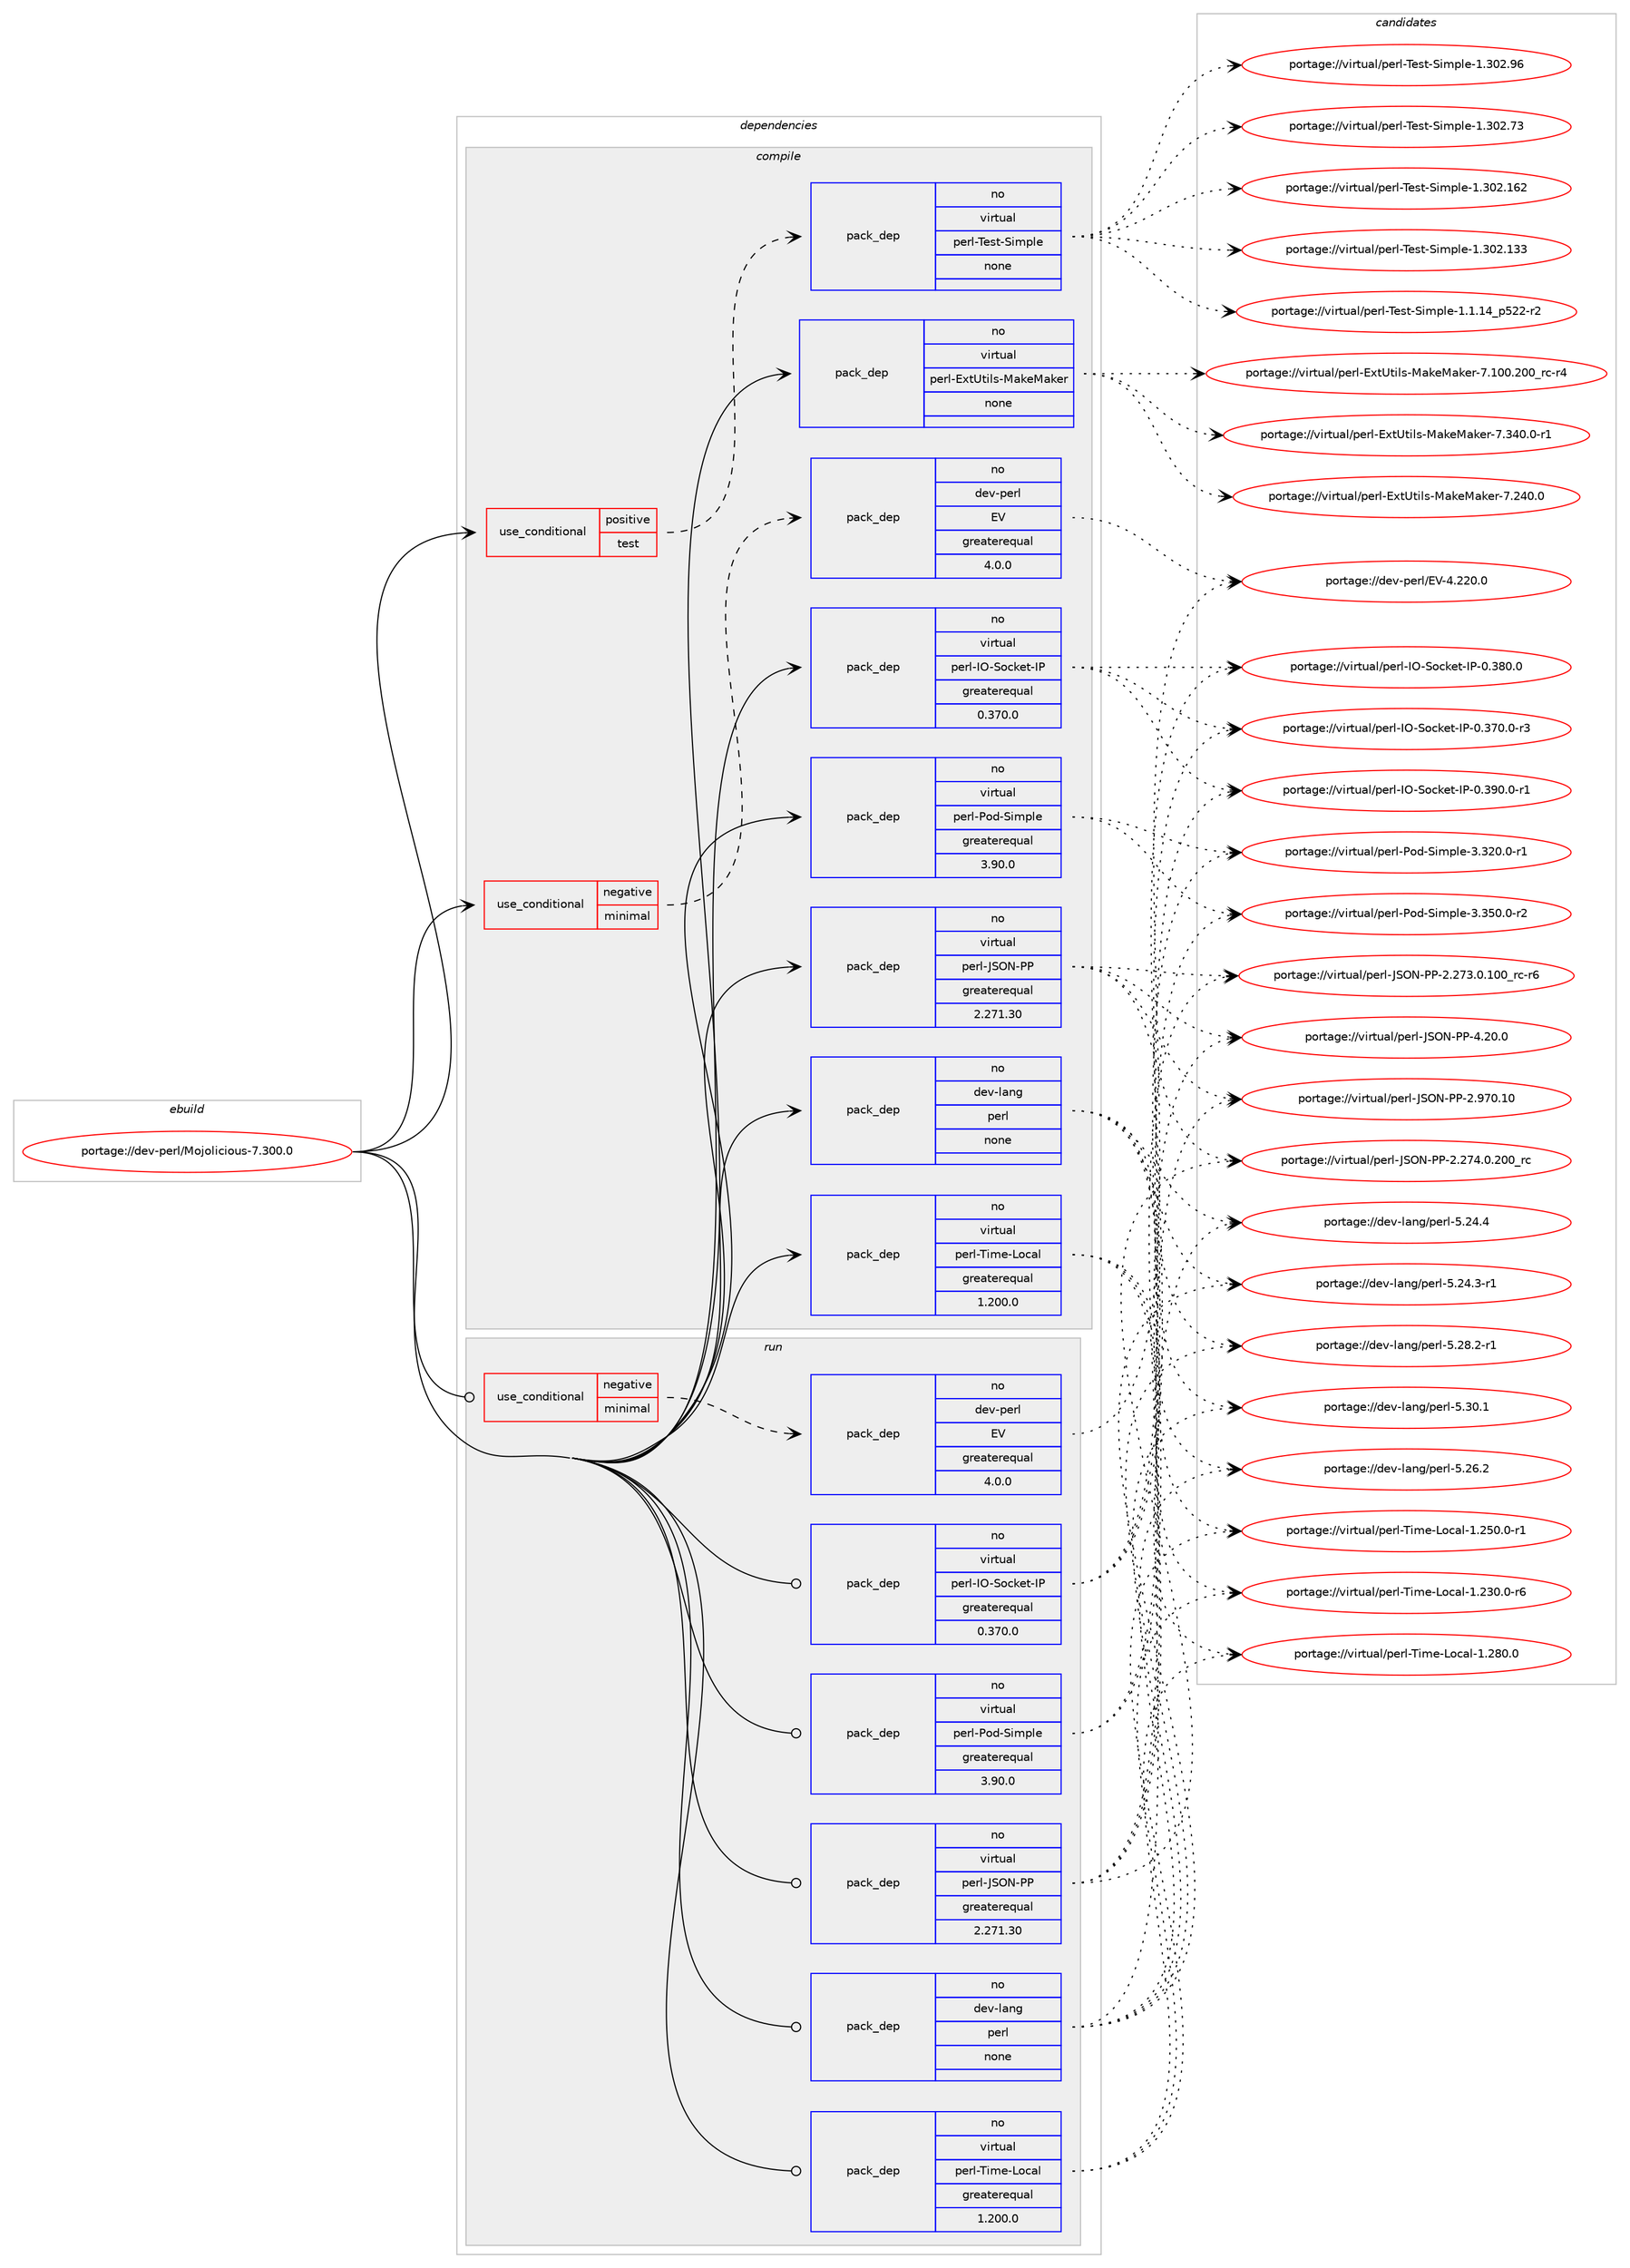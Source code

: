 digraph prolog {

# *************
# Graph options
# *************

newrank=true;
concentrate=true;
compound=true;
graph [rankdir=LR,fontname=Helvetica,fontsize=10,ranksep=1.5];#, ranksep=2.5, nodesep=0.2];
edge  [arrowhead=vee];
node  [fontname=Helvetica,fontsize=10];

# **********
# The ebuild
# **********

subgraph cluster_leftcol {
color=gray;
label=<<i>ebuild</i>>;
id [label="portage://dev-perl/Mojolicious-7.300.0", color=red, width=4, href="../dev-perl/Mojolicious-7.300.0.svg"];
}

# ****************
# The dependencies
# ****************

subgraph cluster_midcol {
color=gray;
label=<<i>dependencies</i>>;
subgraph cluster_compile {
fillcolor="#eeeeee";
style=filled;
label=<<i>compile</i>>;
subgraph cond121862 {
dependency488843 [label=<<TABLE BORDER="0" CELLBORDER="1" CELLSPACING="0" CELLPADDING="4"><TR><TD ROWSPAN="3" CELLPADDING="10">use_conditional</TD></TR><TR><TD>negative</TD></TR><TR><TD>minimal</TD></TR></TABLE>>, shape=none, color=red];
subgraph pack361903 {
dependency488844 [label=<<TABLE BORDER="0" CELLBORDER="1" CELLSPACING="0" CELLPADDING="4" WIDTH="220"><TR><TD ROWSPAN="6" CELLPADDING="30">pack_dep</TD></TR><TR><TD WIDTH="110">no</TD></TR><TR><TD>dev-perl</TD></TR><TR><TD>EV</TD></TR><TR><TD>greaterequal</TD></TR><TR><TD>4.0.0</TD></TR></TABLE>>, shape=none, color=blue];
}
dependency488843:e -> dependency488844:w [weight=20,style="dashed",arrowhead="vee"];
}
id:e -> dependency488843:w [weight=20,style="solid",arrowhead="vee"];
subgraph cond121863 {
dependency488845 [label=<<TABLE BORDER="0" CELLBORDER="1" CELLSPACING="0" CELLPADDING="4"><TR><TD ROWSPAN="3" CELLPADDING="10">use_conditional</TD></TR><TR><TD>positive</TD></TR><TR><TD>test</TD></TR></TABLE>>, shape=none, color=red];
subgraph pack361904 {
dependency488846 [label=<<TABLE BORDER="0" CELLBORDER="1" CELLSPACING="0" CELLPADDING="4" WIDTH="220"><TR><TD ROWSPAN="6" CELLPADDING="30">pack_dep</TD></TR><TR><TD WIDTH="110">no</TD></TR><TR><TD>virtual</TD></TR><TR><TD>perl-Test-Simple</TD></TR><TR><TD>none</TD></TR><TR><TD></TD></TR></TABLE>>, shape=none, color=blue];
}
dependency488845:e -> dependency488846:w [weight=20,style="dashed",arrowhead="vee"];
}
id:e -> dependency488845:w [weight=20,style="solid",arrowhead="vee"];
subgraph pack361905 {
dependency488847 [label=<<TABLE BORDER="0" CELLBORDER="1" CELLSPACING="0" CELLPADDING="4" WIDTH="220"><TR><TD ROWSPAN="6" CELLPADDING="30">pack_dep</TD></TR><TR><TD WIDTH="110">no</TD></TR><TR><TD>dev-lang</TD></TR><TR><TD>perl</TD></TR><TR><TD>none</TD></TR><TR><TD></TD></TR></TABLE>>, shape=none, color=blue];
}
id:e -> dependency488847:w [weight=20,style="solid",arrowhead="vee"];
subgraph pack361906 {
dependency488848 [label=<<TABLE BORDER="0" CELLBORDER="1" CELLSPACING="0" CELLPADDING="4" WIDTH="220"><TR><TD ROWSPAN="6" CELLPADDING="30">pack_dep</TD></TR><TR><TD WIDTH="110">no</TD></TR><TR><TD>virtual</TD></TR><TR><TD>perl-ExtUtils-MakeMaker</TD></TR><TR><TD>none</TD></TR><TR><TD></TD></TR></TABLE>>, shape=none, color=blue];
}
id:e -> dependency488848:w [weight=20,style="solid",arrowhead="vee"];
subgraph pack361907 {
dependency488849 [label=<<TABLE BORDER="0" CELLBORDER="1" CELLSPACING="0" CELLPADDING="4" WIDTH="220"><TR><TD ROWSPAN="6" CELLPADDING="30">pack_dep</TD></TR><TR><TD WIDTH="110">no</TD></TR><TR><TD>virtual</TD></TR><TR><TD>perl-IO-Socket-IP</TD></TR><TR><TD>greaterequal</TD></TR><TR><TD>0.370.0</TD></TR></TABLE>>, shape=none, color=blue];
}
id:e -> dependency488849:w [weight=20,style="solid",arrowhead="vee"];
subgraph pack361908 {
dependency488850 [label=<<TABLE BORDER="0" CELLBORDER="1" CELLSPACING="0" CELLPADDING="4" WIDTH="220"><TR><TD ROWSPAN="6" CELLPADDING="30">pack_dep</TD></TR><TR><TD WIDTH="110">no</TD></TR><TR><TD>virtual</TD></TR><TR><TD>perl-JSON-PP</TD></TR><TR><TD>greaterequal</TD></TR><TR><TD>2.271.30</TD></TR></TABLE>>, shape=none, color=blue];
}
id:e -> dependency488850:w [weight=20,style="solid",arrowhead="vee"];
subgraph pack361909 {
dependency488851 [label=<<TABLE BORDER="0" CELLBORDER="1" CELLSPACING="0" CELLPADDING="4" WIDTH="220"><TR><TD ROWSPAN="6" CELLPADDING="30">pack_dep</TD></TR><TR><TD WIDTH="110">no</TD></TR><TR><TD>virtual</TD></TR><TR><TD>perl-Pod-Simple</TD></TR><TR><TD>greaterequal</TD></TR><TR><TD>3.90.0</TD></TR></TABLE>>, shape=none, color=blue];
}
id:e -> dependency488851:w [weight=20,style="solid",arrowhead="vee"];
subgraph pack361910 {
dependency488852 [label=<<TABLE BORDER="0" CELLBORDER="1" CELLSPACING="0" CELLPADDING="4" WIDTH="220"><TR><TD ROWSPAN="6" CELLPADDING="30">pack_dep</TD></TR><TR><TD WIDTH="110">no</TD></TR><TR><TD>virtual</TD></TR><TR><TD>perl-Time-Local</TD></TR><TR><TD>greaterequal</TD></TR><TR><TD>1.200.0</TD></TR></TABLE>>, shape=none, color=blue];
}
id:e -> dependency488852:w [weight=20,style="solid",arrowhead="vee"];
}
subgraph cluster_compileandrun {
fillcolor="#eeeeee";
style=filled;
label=<<i>compile and run</i>>;
}
subgraph cluster_run {
fillcolor="#eeeeee";
style=filled;
label=<<i>run</i>>;
subgraph cond121864 {
dependency488853 [label=<<TABLE BORDER="0" CELLBORDER="1" CELLSPACING="0" CELLPADDING="4"><TR><TD ROWSPAN="3" CELLPADDING="10">use_conditional</TD></TR><TR><TD>negative</TD></TR><TR><TD>minimal</TD></TR></TABLE>>, shape=none, color=red];
subgraph pack361911 {
dependency488854 [label=<<TABLE BORDER="0" CELLBORDER="1" CELLSPACING="0" CELLPADDING="4" WIDTH="220"><TR><TD ROWSPAN="6" CELLPADDING="30">pack_dep</TD></TR><TR><TD WIDTH="110">no</TD></TR><TR><TD>dev-perl</TD></TR><TR><TD>EV</TD></TR><TR><TD>greaterequal</TD></TR><TR><TD>4.0.0</TD></TR></TABLE>>, shape=none, color=blue];
}
dependency488853:e -> dependency488854:w [weight=20,style="dashed",arrowhead="vee"];
}
id:e -> dependency488853:w [weight=20,style="solid",arrowhead="odot"];
subgraph pack361912 {
dependency488855 [label=<<TABLE BORDER="0" CELLBORDER="1" CELLSPACING="0" CELLPADDING="4" WIDTH="220"><TR><TD ROWSPAN="6" CELLPADDING="30">pack_dep</TD></TR><TR><TD WIDTH="110">no</TD></TR><TR><TD>dev-lang</TD></TR><TR><TD>perl</TD></TR><TR><TD>none</TD></TR><TR><TD></TD></TR></TABLE>>, shape=none, color=blue];
}
id:e -> dependency488855:w [weight=20,style="solid",arrowhead="odot"];
subgraph pack361913 {
dependency488856 [label=<<TABLE BORDER="0" CELLBORDER="1" CELLSPACING="0" CELLPADDING="4" WIDTH="220"><TR><TD ROWSPAN="6" CELLPADDING="30">pack_dep</TD></TR><TR><TD WIDTH="110">no</TD></TR><TR><TD>virtual</TD></TR><TR><TD>perl-IO-Socket-IP</TD></TR><TR><TD>greaterequal</TD></TR><TR><TD>0.370.0</TD></TR></TABLE>>, shape=none, color=blue];
}
id:e -> dependency488856:w [weight=20,style="solid",arrowhead="odot"];
subgraph pack361914 {
dependency488857 [label=<<TABLE BORDER="0" CELLBORDER="1" CELLSPACING="0" CELLPADDING="4" WIDTH="220"><TR><TD ROWSPAN="6" CELLPADDING="30">pack_dep</TD></TR><TR><TD WIDTH="110">no</TD></TR><TR><TD>virtual</TD></TR><TR><TD>perl-JSON-PP</TD></TR><TR><TD>greaterequal</TD></TR><TR><TD>2.271.30</TD></TR></TABLE>>, shape=none, color=blue];
}
id:e -> dependency488857:w [weight=20,style="solid",arrowhead="odot"];
subgraph pack361915 {
dependency488858 [label=<<TABLE BORDER="0" CELLBORDER="1" CELLSPACING="0" CELLPADDING="4" WIDTH="220"><TR><TD ROWSPAN="6" CELLPADDING="30">pack_dep</TD></TR><TR><TD WIDTH="110">no</TD></TR><TR><TD>virtual</TD></TR><TR><TD>perl-Pod-Simple</TD></TR><TR><TD>greaterequal</TD></TR><TR><TD>3.90.0</TD></TR></TABLE>>, shape=none, color=blue];
}
id:e -> dependency488858:w [weight=20,style="solid",arrowhead="odot"];
subgraph pack361916 {
dependency488859 [label=<<TABLE BORDER="0" CELLBORDER="1" CELLSPACING="0" CELLPADDING="4" WIDTH="220"><TR><TD ROWSPAN="6" CELLPADDING="30">pack_dep</TD></TR><TR><TD WIDTH="110">no</TD></TR><TR><TD>virtual</TD></TR><TR><TD>perl-Time-Local</TD></TR><TR><TD>greaterequal</TD></TR><TR><TD>1.200.0</TD></TR></TABLE>>, shape=none, color=blue];
}
id:e -> dependency488859:w [weight=20,style="solid",arrowhead="odot"];
}
}

# **************
# The candidates
# **************

subgraph cluster_choices {
rank=same;
color=gray;
label=<<i>candidates</i>>;

subgraph choice361903 {
color=black;
nodesep=1;
choice100101118451121011141084769864552465050484648 [label="portage://dev-perl/EV-4.220.0", color=red, width=4,href="../dev-perl/EV-4.220.0.svg"];
dependency488844:e -> choice100101118451121011141084769864552465050484648:w [style=dotted,weight="100"];
}
subgraph choice361904 {
color=black;
nodesep=1;
choice118105114116117971084711210111410845841011151164583105109112108101454946514850465754 [label="portage://virtual/perl-Test-Simple-1.302.96", color=red, width=4,href="../virtual/perl-Test-Simple-1.302.96.svg"];
choice118105114116117971084711210111410845841011151164583105109112108101454946514850465551 [label="portage://virtual/perl-Test-Simple-1.302.73", color=red, width=4,href="../virtual/perl-Test-Simple-1.302.73.svg"];
choice11810511411611797108471121011141084584101115116458310510911210810145494651485046495450 [label="portage://virtual/perl-Test-Simple-1.302.162", color=red, width=4,href="../virtual/perl-Test-Simple-1.302.162.svg"];
choice11810511411611797108471121011141084584101115116458310510911210810145494651485046495151 [label="portage://virtual/perl-Test-Simple-1.302.133", color=red, width=4,href="../virtual/perl-Test-Simple-1.302.133.svg"];
choice11810511411611797108471121011141084584101115116458310510911210810145494649464952951125350504511450 [label="portage://virtual/perl-Test-Simple-1.1.14_p522-r2", color=red, width=4,href="../virtual/perl-Test-Simple-1.1.14_p522-r2.svg"];
dependency488846:e -> choice118105114116117971084711210111410845841011151164583105109112108101454946514850465754:w [style=dotted,weight="100"];
dependency488846:e -> choice118105114116117971084711210111410845841011151164583105109112108101454946514850465551:w [style=dotted,weight="100"];
dependency488846:e -> choice11810511411611797108471121011141084584101115116458310510911210810145494651485046495450:w [style=dotted,weight="100"];
dependency488846:e -> choice11810511411611797108471121011141084584101115116458310510911210810145494651485046495151:w [style=dotted,weight="100"];
dependency488846:e -> choice11810511411611797108471121011141084584101115116458310510911210810145494649464952951125350504511450:w [style=dotted,weight="100"];
}
subgraph choice361905 {
color=black;
nodesep=1;
choice10010111845108971101034711210111410845534651484649 [label="portage://dev-lang/perl-5.30.1", color=red, width=4,href="../dev-lang/perl-5.30.1.svg"];
choice100101118451089711010347112101114108455346505646504511449 [label="portage://dev-lang/perl-5.28.2-r1", color=red, width=4,href="../dev-lang/perl-5.28.2-r1.svg"];
choice10010111845108971101034711210111410845534650544650 [label="portage://dev-lang/perl-5.26.2", color=red, width=4,href="../dev-lang/perl-5.26.2.svg"];
choice10010111845108971101034711210111410845534650524652 [label="portage://dev-lang/perl-5.24.4", color=red, width=4,href="../dev-lang/perl-5.24.4.svg"];
choice100101118451089711010347112101114108455346505246514511449 [label="portage://dev-lang/perl-5.24.3-r1", color=red, width=4,href="../dev-lang/perl-5.24.3-r1.svg"];
dependency488847:e -> choice10010111845108971101034711210111410845534651484649:w [style=dotted,weight="100"];
dependency488847:e -> choice100101118451089711010347112101114108455346505646504511449:w [style=dotted,weight="100"];
dependency488847:e -> choice10010111845108971101034711210111410845534650544650:w [style=dotted,weight="100"];
dependency488847:e -> choice10010111845108971101034711210111410845534650524652:w [style=dotted,weight="100"];
dependency488847:e -> choice100101118451089711010347112101114108455346505246514511449:w [style=dotted,weight="100"];
}
subgraph choice361906 {
color=black;
nodesep=1;
choice1181051141161179710847112101114108456912011685116105108115457797107101779710710111445554651524846484511449 [label="portage://virtual/perl-ExtUtils-MakeMaker-7.340.0-r1", color=red, width=4,href="../virtual/perl-ExtUtils-MakeMaker-7.340.0-r1.svg"];
choice118105114116117971084711210111410845691201168511610510811545779710710177971071011144555465052484648 [label="portage://virtual/perl-ExtUtils-MakeMaker-7.240.0", color=red, width=4,href="../virtual/perl-ExtUtils-MakeMaker-7.240.0.svg"];
choice118105114116117971084711210111410845691201168511610510811545779710710177971071011144555464948484650484895114994511452 [label="portage://virtual/perl-ExtUtils-MakeMaker-7.100.200_rc-r4", color=red, width=4,href="../virtual/perl-ExtUtils-MakeMaker-7.100.200_rc-r4.svg"];
dependency488848:e -> choice1181051141161179710847112101114108456912011685116105108115457797107101779710710111445554651524846484511449:w [style=dotted,weight="100"];
dependency488848:e -> choice118105114116117971084711210111410845691201168511610510811545779710710177971071011144555465052484648:w [style=dotted,weight="100"];
dependency488848:e -> choice118105114116117971084711210111410845691201168511610510811545779710710177971071011144555464948484650484895114994511452:w [style=dotted,weight="100"];
}
subgraph choice361907 {
color=black;
nodesep=1;
choice118105114116117971084711210111410845737945831119910710111645738045484651574846484511449 [label="portage://virtual/perl-IO-Socket-IP-0.390.0-r1", color=red, width=4,href="../virtual/perl-IO-Socket-IP-0.390.0-r1.svg"];
choice11810511411611797108471121011141084573794583111991071011164573804548465156484648 [label="portage://virtual/perl-IO-Socket-IP-0.380.0", color=red, width=4,href="../virtual/perl-IO-Socket-IP-0.380.0.svg"];
choice118105114116117971084711210111410845737945831119910710111645738045484651554846484511451 [label="portage://virtual/perl-IO-Socket-IP-0.370.0-r3", color=red, width=4,href="../virtual/perl-IO-Socket-IP-0.370.0-r3.svg"];
dependency488849:e -> choice118105114116117971084711210111410845737945831119910710111645738045484651574846484511449:w [style=dotted,weight="100"];
dependency488849:e -> choice11810511411611797108471121011141084573794583111991071011164573804548465156484648:w [style=dotted,weight="100"];
dependency488849:e -> choice118105114116117971084711210111410845737945831119910710111645738045484651554846484511451:w [style=dotted,weight="100"];
}
subgraph choice361908 {
color=black;
nodesep=1;
choice1181051141161179710847112101114108457483797845808045524650484648 [label="portage://virtual/perl-JSON-PP-4.20.0", color=red, width=4,href="../virtual/perl-JSON-PP-4.20.0.svg"];
choice11810511411611797108471121011141084574837978458080455046575548464948 [label="portage://virtual/perl-JSON-PP-2.970.10", color=red, width=4,href="../virtual/perl-JSON-PP-2.970.10.svg"];
choice118105114116117971084711210111410845748379784580804550465055524648465048489511499 [label="portage://virtual/perl-JSON-PP-2.274.0.200_rc", color=red, width=4,href="../virtual/perl-JSON-PP-2.274.0.200_rc.svg"];
choice1181051141161179710847112101114108457483797845808045504650555146484649484895114994511454 [label="portage://virtual/perl-JSON-PP-2.273.0.100_rc-r6", color=red, width=4,href="../virtual/perl-JSON-PP-2.273.0.100_rc-r6.svg"];
dependency488850:e -> choice1181051141161179710847112101114108457483797845808045524650484648:w [style=dotted,weight="100"];
dependency488850:e -> choice11810511411611797108471121011141084574837978458080455046575548464948:w [style=dotted,weight="100"];
dependency488850:e -> choice118105114116117971084711210111410845748379784580804550465055524648465048489511499:w [style=dotted,weight="100"];
dependency488850:e -> choice1181051141161179710847112101114108457483797845808045504650555146484649484895114994511454:w [style=dotted,weight="100"];
}
subgraph choice361909 {
color=black;
nodesep=1;
choice11810511411611797108471121011141084580111100458310510911210810145514651534846484511450 [label="portage://virtual/perl-Pod-Simple-3.350.0-r2", color=red, width=4,href="../virtual/perl-Pod-Simple-3.350.0-r2.svg"];
choice11810511411611797108471121011141084580111100458310510911210810145514651504846484511449 [label="portage://virtual/perl-Pod-Simple-3.320.0-r1", color=red, width=4,href="../virtual/perl-Pod-Simple-3.320.0-r1.svg"];
dependency488851:e -> choice11810511411611797108471121011141084580111100458310510911210810145514651534846484511450:w [style=dotted,weight="100"];
dependency488851:e -> choice11810511411611797108471121011141084580111100458310510911210810145514651504846484511449:w [style=dotted,weight="100"];
}
subgraph choice361910 {
color=black;
nodesep=1;
choice11810511411611797108471121011141084584105109101457611199971084549465056484648 [label="portage://virtual/perl-Time-Local-1.280.0", color=red, width=4,href="../virtual/perl-Time-Local-1.280.0.svg"];
choice118105114116117971084711210111410845841051091014576111999710845494650534846484511449 [label="portage://virtual/perl-Time-Local-1.250.0-r1", color=red, width=4,href="../virtual/perl-Time-Local-1.250.0-r1.svg"];
choice118105114116117971084711210111410845841051091014576111999710845494650514846484511454 [label="portage://virtual/perl-Time-Local-1.230.0-r6", color=red, width=4,href="../virtual/perl-Time-Local-1.230.0-r6.svg"];
dependency488852:e -> choice11810511411611797108471121011141084584105109101457611199971084549465056484648:w [style=dotted,weight="100"];
dependency488852:e -> choice118105114116117971084711210111410845841051091014576111999710845494650534846484511449:w [style=dotted,weight="100"];
dependency488852:e -> choice118105114116117971084711210111410845841051091014576111999710845494650514846484511454:w [style=dotted,weight="100"];
}
subgraph choice361911 {
color=black;
nodesep=1;
choice100101118451121011141084769864552465050484648 [label="portage://dev-perl/EV-4.220.0", color=red, width=4,href="../dev-perl/EV-4.220.0.svg"];
dependency488854:e -> choice100101118451121011141084769864552465050484648:w [style=dotted,weight="100"];
}
subgraph choice361912 {
color=black;
nodesep=1;
choice10010111845108971101034711210111410845534651484649 [label="portage://dev-lang/perl-5.30.1", color=red, width=4,href="../dev-lang/perl-5.30.1.svg"];
choice100101118451089711010347112101114108455346505646504511449 [label="portage://dev-lang/perl-5.28.2-r1", color=red, width=4,href="../dev-lang/perl-5.28.2-r1.svg"];
choice10010111845108971101034711210111410845534650544650 [label="portage://dev-lang/perl-5.26.2", color=red, width=4,href="../dev-lang/perl-5.26.2.svg"];
choice10010111845108971101034711210111410845534650524652 [label="portage://dev-lang/perl-5.24.4", color=red, width=4,href="../dev-lang/perl-5.24.4.svg"];
choice100101118451089711010347112101114108455346505246514511449 [label="portage://dev-lang/perl-5.24.3-r1", color=red, width=4,href="../dev-lang/perl-5.24.3-r1.svg"];
dependency488855:e -> choice10010111845108971101034711210111410845534651484649:w [style=dotted,weight="100"];
dependency488855:e -> choice100101118451089711010347112101114108455346505646504511449:w [style=dotted,weight="100"];
dependency488855:e -> choice10010111845108971101034711210111410845534650544650:w [style=dotted,weight="100"];
dependency488855:e -> choice10010111845108971101034711210111410845534650524652:w [style=dotted,weight="100"];
dependency488855:e -> choice100101118451089711010347112101114108455346505246514511449:w [style=dotted,weight="100"];
}
subgraph choice361913 {
color=black;
nodesep=1;
choice118105114116117971084711210111410845737945831119910710111645738045484651574846484511449 [label="portage://virtual/perl-IO-Socket-IP-0.390.0-r1", color=red, width=4,href="../virtual/perl-IO-Socket-IP-0.390.0-r1.svg"];
choice11810511411611797108471121011141084573794583111991071011164573804548465156484648 [label="portage://virtual/perl-IO-Socket-IP-0.380.0", color=red, width=4,href="../virtual/perl-IO-Socket-IP-0.380.0.svg"];
choice118105114116117971084711210111410845737945831119910710111645738045484651554846484511451 [label="portage://virtual/perl-IO-Socket-IP-0.370.0-r3", color=red, width=4,href="../virtual/perl-IO-Socket-IP-0.370.0-r3.svg"];
dependency488856:e -> choice118105114116117971084711210111410845737945831119910710111645738045484651574846484511449:w [style=dotted,weight="100"];
dependency488856:e -> choice11810511411611797108471121011141084573794583111991071011164573804548465156484648:w [style=dotted,weight="100"];
dependency488856:e -> choice118105114116117971084711210111410845737945831119910710111645738045484651554846484511451:w [style=dotted,weight="100"];
}
subgraph choice361914 {
color=black;
nodesep=1;
choice1181051141161179710847112101114108457483797845808045524650484648 [label="portage://virtual/perl-JSON-PP-4.20.0", color=red, width=4,href="../virtual/perl-JSON-PP-4.20.0.svg"];
choice11810511411611797108471121011141084574837978458080455046575548464948 [label="portage://virtual/perl-JSON-PP-2.970.10", color=red, width=4,href="../virtual/perl-JSON-PP-2.970.10.svg"];
choice118105114116117971084711210111410845748379784580804550465055524648465048489511499 [label="portage://virtual/perl-JSON-PP-2.274.0.200_rc", color=red, width=4,href="../virtual/perl-JSON-PP-2.274.0.200_rc.svg"];
choice1181051141161179710847112101114108457483797845808045504650555146484649484895114994511454 [label="portage://virtual/perl-JSON-PP-2.273.0.100_rc-r6", color=red, width=4,href="../virtual/perl-JSON-PP-2.273.0.100_rc-r6.svg"];
dependency488857:e -> choice1181051141161179710847112101114108457483797845808045524650484648:w [style=dotted,weight="100"];
dependency488857:e -> choice11810511411611797108471121011141084574837978458080455046575548464948:w [style=dotted,weight="100"];
dependency488857:e -> choice118105114116117971084711210111410845748379784580804550465055524648465048489511499:w [style=dotted,weight="100"];
dependency488857:e -> choice1181051141161179710847112101114108457483797845808045504650555146484649484895114994511454:w [style=dotted,weight="100"];
}
subgraph choice361915 {
color=black;
nodesep=1;
choice11810511411611797108471121011141084580111100458310510911210810145514651534846484511450 [label="portage://virtual/perl-Pod-Simple-3.350.0-r2", color=red, width=4,href="../virtual/perl-Pod-Simple-3.350.0-r2.svg"];
choice11810511411611797108471121011141084580111100458310510911210810145514651504846484511449 [label="portage://virtual/perl-Pod-Simple-3.320.0-r1", color=red, width=4,href="../virtual/perl-Pod-Simple-3.320.0-r1.svg"];
dependency488858:e -> choice11810511411611797108471121011141084580111100458310510911210810145514651534846484511450:w [style=dotted,weight="100"];
dependency488858:e -> choice11810511411611797108471121011141084580111100458310510911210810145514651504846484511449:w [style=dotted,weight="100"];
}
subgraph choice361916 {
color=black;
nodesep=1;
choice11810511411611797108471121011141084584105109101457611199971084549465056484648 [label="portage://virtual/perl-Time-Local-1.280.0", color=red, width=4,href="../virtual/perl-Time-Local-1.280.0.svg"];
choice118105114116117971084711210111410845841051091014576111999710845494650534846484511449 [label="portage://virtual/perl-Time-Local-1.250.0-r1", color=red, width=4,href="../virtual/perl-Time-Local-1.250.0-r1.svg"];
choice118105114116117971084711210111410845841051091014576111999710845494650514846484511454 [label="portage://virtual/perl-Time-Local-1.230.0-r6", color=red, width=4,href="../virtual/perl-Time-Local-1.230.0-r6.svg"];
dependency488859:e -> choice11810511411611797108471121011141084584105109101457611199971084549465056484648:w [style=dotted,weight="100"];
dependency488859:e -> choice118105114116117971084711210111410845841051091014576111999710845494650534846484511449:w [style=dotted,weight="100"];
dependency488859:e -> choice118105114116117971084711210111410845841051091014576111999710845494650514846484511454:w [style=dotted,weight="100"];
}
}

}
